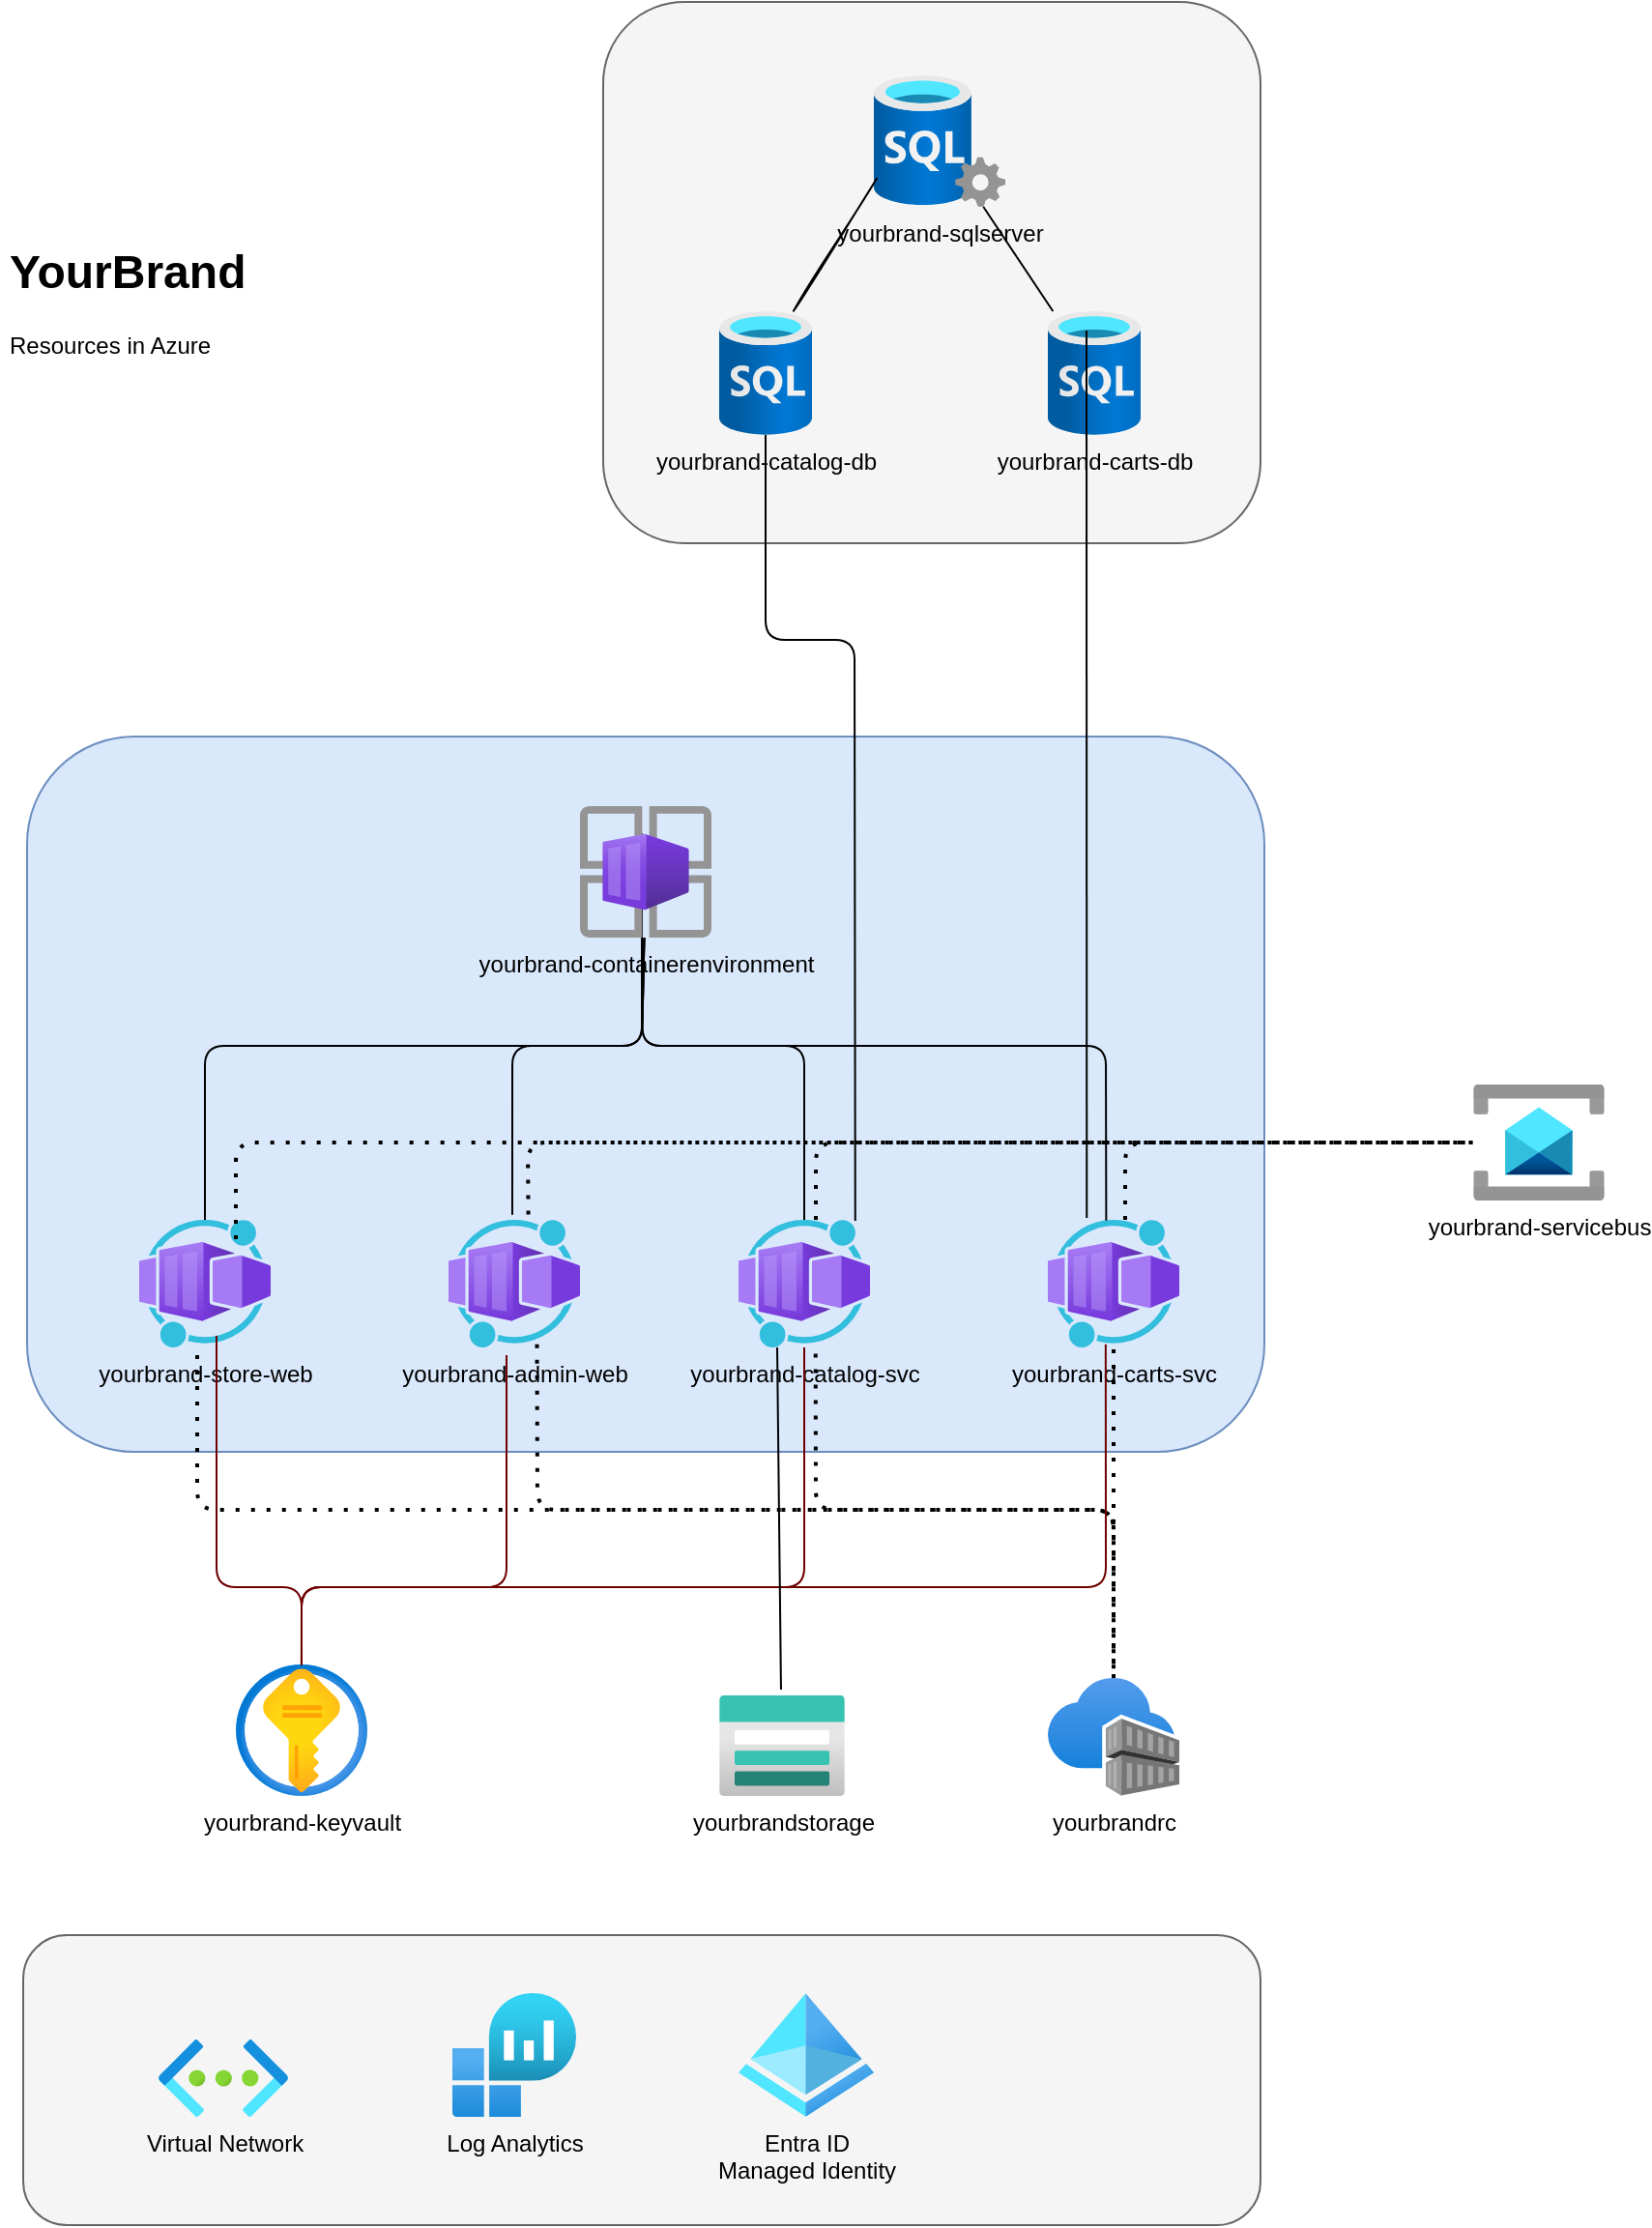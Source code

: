 <mxfile>
    <diagram id="WI9T0HZ2pTsCkuznbFz-" name="Page-1">
        <mxGraphModel dx="953" dy="1688" grid="1" gridSize="10" guides="1" tooltips="1" connect="1" arrows="1" fold="1" page="1" pageScale="1" pageWidth="1169" pageHeight="827" math="0" shadow="0">
            <root>
                <mxCell id="0"/>
                <mxCell id="1" parent="0"/>
                <mxCell id="i70l2Re3s1WAu30ik2ya-35" value="" style="rounded=1;whiteSpace=wrap;html=1;labelBackgroundColor=none;fillColor=#f5f5f5;strokeColor=#666666;fontColor=#333333;" parent="1" vertex="1">
                    <mxGeometry x="320" y="990" width="640" height="150" as="geometry"/>
                </mxCell>
                <mxCell id="i70l2Re3s1WAu30ik2ya-33" value="" style="rounded=1;whiteSpace=wrap;html=1;labelBackgroundColor=none;fillColor=#f5f5f5;strokeColor=#666666;fontColor=#333333;" parent="1" vertex="1">
                    <mxGeometry x="620" y="-10" width="340" height="280" as="geometry"/>
                </mxCell>
                <mxCell id="i70l2Re3s1WAu30ik2ya-32" value="" style="rounded=1;whiteSpace=wrap;html=1;labelBackgroundColor=none;fillColor=#dae8fc;strokeColor=#6c8ebf;" parent="1" vertex="1">
                    <mxGeometry x="322" y="370" width="640" height="370" as="geometry"/>
                </mxCell>
                <mxCell id="_eD--tQv2EBPczZDE6vB-1" value="yourbrandrc" style="image;aspect=fixed;html=1;points=[];align=center;fontSize=12;image=img/lib/azure2/containers/Container_Registries.svg;hachureGap=4;fontFamily=Helvetica;labelBackgroundColor=none;" parent="1" vertex="1">
                    <mxGeometry x="850" y="857" width="68" height="61" as="geometry"/>
                </mxCell>
                <mxCell id="_eD--tQv2EBPczZDE6vB-2" value="yourbrand-sqlserver" style="image;aspect=fixed;html=1;points=[];align=center;fontSize=12;image=img/lib/azure2/databases/SQL_Server.svg;hachureGap=4;fontFamily=Helvetica;labelBorderColor=none;labelPosition=center;verticalLabelPosition=bottom;verticalAlign=top;labelBackgroundColor=none;" parent="1" vertex="1">
                    <mxGeometry x="760" y="28" width="68" height="68" as="geometry"/>
                </mxCell>
                <mxCell id="_eD--tQv2EBPczZDE6vB-5" value="yourbrand-catalog-db" style="image;aspect=fixed;html=1;points=[];align=center;fontSize=12;image=img/lib/azure2/databases/SQL_Database.svg;hachureGap=4;fontFamily=Helvetica;labelBackgroundColor=none;" parent="1" vertex="1">
                    <mxGeometry x="680" y="150" width="48" height="64" as="geometry"/>
                </mxCell>
                <mxCell id="_eD--tQv2EBPczZDE6vB-6" value="yourbrand-carts-db" style="image;aspect=fixed;html=1;points=[];align=center;fontSize=12;image=img/lib/azure2/databases/SQL_Database.svg;hachureGap=4;fontFamily=Helvetica;labelBackgroundColor=none;" parent="1" vertex="1">
                    <mxGeometry x="850" y="150" width="48" height="64" as="geometry"/>
                </mxCell>
                <mxCell id="_eD--tQv2EBPczZDE6vB-7" value="yourbrand-keyvault" style="image;aspect=fixed;html=1;points=[];align=center;fontSize=12;image=img/lib/azure2/security/Key_Vaults.svg;hachureGap=4;fontFamily=Helvetica;labelBackgroundColor=none;" parent="1" vertex="1">
                    <mxGeometry x="430" y="850" width="68" height="68" as="geometry"/>
                </mxCell>
                <mxCell id="_eD--tQv2EBPczZDE6vB-9" value="yourbrand-catalog-svc" style="image;aspect=fixed;html=1;points=[];align=center;fontSize=12;image=img/lib/azure2/other/Worker_Container_App.svg;hachureGap=4;fontFamily=Helvetica;labelBackgroundColor=none;fontColor=default;" parent="1" vertex="1">
                    <mxGeometry x="690" y="620" width="68" height="66" as="geometry"/>
                </mxCell>
                <mxCell id="_eD--tQv2EBPczZDE6vB-10" value="yourbrand-carts-svc" style="image;aspect=fixed;html=1;points=[];align=center;fontSize=12;image=img/lib/azure2/other/Worker_Container_App.svg;hachureGap=4;fontFamily=Helvetica;labelBackgroundColor=none;fontColor=default;" parent="1" vertex="1">
                    <mxGeometry x="850" y="620" width="68" height="66" as="geometry"/>
                </mxCell>
                <mxCell id="_eD--tQv2EBPczZDE6vB-11" value="yourbrand-store-web" style="image;aspect=fixed;html=1;points=[];align=center;fontSize=12;image=img/lib/azure2/other/Worker_Container_App.svg;hachureGap=4;fontFamily=Helvetica;labelBackgroundColor=none;fontColor=default;" parent="1" vertex="1">
                    <mxGeometry x="380" y="620" width="68" height="66" as="geometry"/>
                </mxCell>
                <mxCell id="_eD--tQv2EBPczZDE6vB-12" value="yourbrand-admin-web" style="image;aspect=fixed;html=1;points=[];align=center;fontSize=12;image=img/lib/azure2/other/Worker_Container_App.svg;hachureGap=4;fontFamily=Helvetica;labelBackgroundColor=none;fontColor=default;" parent="1" vertex="1">
                    <mxGeometry x="540" y="620" width="68" height="66" as="geometry"/>
                </mxCell>
                <mxCell id="_eD--tQv2EBPczZDE6vB-13" value="" style="endArrow=none;html=1;hachureGap=4;fontFamily=Helvetica;fontSize=16;rounded=1;endFill=0;startArrow=none;fontColor=default;" parent="1" source="_eD--tQv2EBPczZDE6vB-11" edge="1">
                    <mxGeometry width="50" height="50" relative="1" as="geometry">
                        <mxPoint x="684.65" y="600.6" as="sourcePoint"/>
                        <mxPoint x="640" y="420" as="targetPoint"/>
                        <Array as="points">
                            <mxPoint x="414" y="580"/>
                            <mxPoint x="414" y="530"/>
                            <mxPoint x="640" y="530"/>
                        </Array>
                    </mxGeometry>
                </mxCell>
                <mxCell id="_eD--tQv2EBPczZDE6vB-14" value="" style="endArrow=none;html=1;hachureGap=4;fontFamily=Helvetica;fontSize=16;exitX=0.485;exitY=-0.039;exitDx=0;exitDy=0;exitPerimeter=0;rounded=1;endFill=0;fontColor=default;" parent="1" source="_eD--tQv2EBPczZDE6vB-12" target="_eD--tQv2EBPczZDE6vB-8" edge="1">
                    <mxGeometry width="50" height="50" relative="1" as="geometry">
                        <mxPoint x="640" y="630" as="sourcePoint"/>
                        <mxPoint x="640" y="310" as="targetPoint"/>
                        <Array as="points">
                            <mxPoint x="573" y="530"/>
                            <mxPoint x="640" y="530"/>
                        </Array>
                    </mxGeometry>
                </mxCell>
                <mxCell id="_eD--tQv2EBPczZDE6vB-18" value="" style="endArrow=none;html=1;rounded=0;hachureGap=4;fontFamily=Architects Daughter;fontSource=https%3A%2F%2Ffonts.googleapis.com%2Fcss%3Ffamily%3DArchitects%2BDaughter;fontSize=16;endFill=0;" parent="1" source="_eD--tQv2EBPczZDE6vB-6" target="_eD--tQv2EBPczZDE6vB-2" edge="1">
                    <mxGeometry width="50" height="50" relative="1" as="geometry">
                        <mxPoint x="980" y="250" as="sourcePoint"/>
                        <mxPoint x="1030" y="200" as="targetPoint"/>
                    </mxGeometry>
                </mxCell>
                <mxCell id="2" value="Entra ID&lt;br&gt;Managed Identity" style="aspect=fixed;html=1;points=[];align=center;image;fontSize=12;image=img/lib/azure2/identity/Azure_Active_Directory.svg;labelBackgroundColor=none;fontColor=default;" parent="1" vertex="1">
                    <mxGeometry x="690" y="1020" width="70" height="64" as="geometry"/>
                </mxCell>
                <mxCell id="3" value="" style="endArrow=none;html=1;rounded=0;sketch=1;hachureGap=4;jiggle=2;curveFitting=1;fontFamily=Architects Daughter;fontSource=https%3A%2F%2Ffonts.googleapis.com%2Fcss%3Ffamily%3DArchitects%2BDaughter;fontSize=16;entryX=0.022;entryY=0.785;entryDx=0;entryDy=0;entryPerimeter=0;exitX=0.801;exitY=-0.002;exitDx=0;exitDy=0;exitPerimeter=0;endFill=0;" parent="1" source="_eD--tQv2EBPczZDE6vB-5" target="_eD--tQv2EBPczZDE6vB-2" edge="1">
                    <mxGeometry width="50" height="50" relative="1" as="geometry">
                        <mxPoint x="734.842" y="200" as="sourcePoint"/>
                        <mxPoint x="799.992" y="99.972" as="targetPoint"/>
                    </mxGeometry>
                </mxCell>
                <mxCell id="5" value="yourbrand-servicebus" style="aspect=fixed;html=1;points=[];align=center;image;fontSize=12;image=img/lib/azure2/integration/Service_Bus.svg;labelBackgroundColor=none;" parent="1" vertex="1">
                    <mxGeometry x="1070" y="550" width="68" height="60" as="geometry"/>
                </mxCell>
                <mxCell id="7" value="Virtual Network" style="aspect=fixed;html=1;points=[];align=center;image;fontSize=12;image=img/lib/azure2/networking/Virtual_Networks.svg;labelBackgroundColor=none;fontColor=default;" parent="1" vertex="1">
                    <mxGeometry x="390" y="1044" width="67" height="40" as="geometry"/>
                </mxCell>
                <mxCell id="8" value="" style="endArrow=none;dashed=1;html=1;dashPattern=1 3;strokeWidth=2;exitX=0.735;exitY=0.152;exitDx=0;exitDy=0;exitPerimeter=0;" parent="1" source="_eD--tQv2EBPczZDE6vB-11" target="5" edge="1">
                    <mxGeometry width="50" height="50" relative="1" as="geometry">
                        <mxPoint x="890" y="520" as="sourcePoint"/>
                        <mxPoint x="1020" y="440" as="targetPoint"/>
                        <Array as="points">
                            <mxPoint x="430" y="580"/>
                        </Array>
                    </mxGeometry>
                </mxCell>
                <mxCell id="9" value="" style="endArrow=none;dashed=1;html=1;dashPattern=1 3;strokeWidth=2;exitX=0.607;exitY=-0.042;exitDx=0;exitDy=0;exitPerimeter=0;" parent="1" source="_eD--tQv2EBPczZDE6vB-12" target="5" edge="1">
                    <mxGeometry width="50" height="50" relative="1" as="geometry">
                        <mxPoint x="830" y="560" as="sourcePoint"/>
                        <mxPoint x="880" y="510" as="targetPoint"/>
                        <Array as="points">
                            <mxPoint x="581" y="580"/>
                        </Array>
                    </mxGeometry>
                </mxCell>
                <mxCell id="10" value="" style="endArrow=none;dashed=1;html=1;dashPattern=1 3;strokeWidth=2;" parent="1" target="5" edge="1">
                    <mxGeometry width="50" height="50" relative="1" as="geometry">
                        <mxPoint x="730" y="620" as="sourcePoint"/>
                        <mxPoint x="1020" y="580" as="targetPoint"/>
                        <Array as="points">
                            <mxPoint x="730" y="580"/>
                        </Array>
                    </mxGeometry>
                </mxCell>
                <mxCell id="11" value="" style="endArrow=none;dashed=1;html=1;dashPattern=1 3;strokeWidth=2;" parent="1" target="5" edge="1">
                    <mxGeometry width="50" height="50" relative="1" as="geometry">
                        <mxPoint x="890" y="620" as="sourcePoint"/>
                        <mxPoint x="1060" y="590" as="targetPoint"/>
                        <Array as="points">
                            <mxPoint x="890" y="580"/>
                        </Array>
                    </mxGeometry>
                </mxCell>
                <mxCell id="17" value="" style="endArrow=none;html=1;exitX=0.888;exitY=0.008;exitDx=0;exitDy=0;exitPerimeter=0;" parent="1" source="_eD--tQv2EBPczZDE6vB-9" target="_eD--tQv2EBPczZDE6vB-5" edge="1">
                    <mxGeometry width="50" height="50" relative="1" as="geometry">
                        <mxPoint x="860" y="540" as="sourcePoint"/>
                        <mxPoint x="280" y="490" as="targetPoint"/>
                        <Array as="points">
                            <mxPoint x="750" y="320"/>
                            <mxPoint x="704" y="320"/>
                        </Array>
                    </mxGeometry>
                </mxCell>
                <mxCell id="i70l2Re3s1WAu30ik2ya-19" value="" style="endArrow=none;dashed=1;html=1;dashPattern=1 3;strokeWidth=2;rounded=1;" parent="1" target="_eD--tQv2EBPczZDE6vB-1" edge="1">
                    <mxGeometry width="50" height="50" relative="1" as="geometry">
                        <mxPoint x="410" y="690" as="sourcePoint"/>
                        <mxPoint x="660" y="770" as="targetPoint"/>
                        <Array as="points">
                            <mxPoint x="410" y="770"/>
                            <mxPoint x="884" y="770"/>
                        </Array>
                    </mxGeometry>
                </mxCell>
                <mxCell id="i70l2Re3s1WAu30ik2ya-20" value="" style="endArrow=none;dashed=1;html=1;dashPattern=1 3;strokeWidth=2;rounded=1;exitX=0.673;exitY=0.975;exitDx=0;exitDy=0;exitPerimeter=0;" parent="1" source="_eD--tQv2EBPczZDE6vB-12" target="_eD--tQv2EBPczZDE6vB-1" edge="1">
                    <mxGeometry width="50" height="50" relative="1" as="geometry">
                        <mxPoint x="610" y="820" as="sourcePoint"/>
                        <mxPoint x="870" y="860" as="targetPoint"/>
                        <Array as="points">
                            <mxPoint x="586" y="770"/>
                            <mxPoint x="884" y="770"/>
                        </Array>
                    </mxGeometry>
                </mxCell>
                <mxCell id="i70l2Re3s1WAu30ik2ya-21" value="" style="endArrow=none;dashed=1;html=1;dashPattern=1 3;strokeWidth=2;rounded=1;entryX=0.586;entryY=0.99;entryDx=0;entryDy=0;entryPerimeter=0;" parent="1" source="_eD--tQv2EBPczZDE6vB-1" target="_eD--tQv2EBPczZDE6vB-9" edge="1">
                    <mxGeometry width="50" height="50" relative="1" as="geometry">
                        <mxPoint x="870" y="860" as="sourcePoint"/>
                        <mxPoint x="660" y="770" as="targetPoint"/>
                        <Array as="points">
                            <mxPoint x="884" y="770"/>
                            <mxPoint x="730" y="770"/>
                        </Array>
                    </mxGeometry>
                </mxCell>
                <mxCell id="i70l2Re3s1WAu30ik2ya-22" value="" style="endArrow=none;dashed=1;html=1;dashPattern=1 3;strokeWidth=2;rounded=1;" parent="1" source="_eD--tQv2EBPczZDE6vB-1" target="_eD--tQv2EBPczZDE6vB-10" edge="1">
                    <mxGeometry width="50" height="50" relative="1" as="geometry">
                        <mxPoint x="610" y="820" as="sourcePoint"/>
                        <mxPoint x="660" y="770" as="targetPoint"/>
                    </mxGeometry>
                </mxCell>
                <mxCell id="i70l2Re3s1WAu30ik2ya-26" value="" style="endArrow=none;html=1;rounded=1;entryX=0.499;entryY=0.008;entryDx=0;entryDy=0;entryPerimeter=0;fillColor=#a20025;strokeColor=#6F0000;" parent="1" target="_eD--tQv2EBPczZDE6vB-7" edge="1">
                    <mxGeometry width="50" height="50" relative="1" as="geometry">
                        <mxPoint x="420" y="680" as="sourcePoint"/>
                        <mxPoint x="790" y="780" as="targetPoint"/>
                        <Array as="points">
                            <mxPoint x="420" y="810"/>
                            <mxPoint x="464" y="810"/>
                        </Array>
                    </mxGeometry>
                </mxCell>
                <mxCell id="i70l2Re3s1WAu30ik2ya-27" value="" style="endArrow=none;html=1;rounded=1;fillColor=#a20025;strokeColor=#6F0000;" parent="1" target="_eD--tQv2EBPczZDE6vB-7" edge="1">
                    <mxGeometry width="50" height="50" relative="1" as="geometry">
                        <mxPoint x="570" y="690" as="sourcePoint"/>
                        <mxPoint x="798.932" y="795.544" as="targetPoint"/>
                        <Array as="points">
                            <mxPoint x="570" y="810"/>
                            <mxPoint x="464" y="810"/>
                        </Array>
                    </mxGeometry>
                </mxCell>
                <mxCell id="i70l2Re3s1WAu30ik2ya-28" value="" style="endArrow=none;html=1;rounded=1;fillColor=#a20025;strokeColor=#6F0000;" parent="1" source="_eD--tQv2EBPczZDE6vB-9" target="_eD--tQv2EBPczZDE6vB-7" edge="1">
                    <mxGeometry width="50" height="50" relative="1" as="geometry">
                        <mxPoint x="580" y="660" as="sourcePoint"/>
                        <mxPoint x="660" y="840" as="targetPoint"/>
                        <Array as="points">
                            <mxPoint x="724" y="810"/>
                            <mxPoint x="464" y="810"/>
                        </Array>
                    </mxGeometry>
                </mxCell>
                <mxCell id="i70l2Re3s1WAu30ik2ya-30" value="&lt;h1&gt;YourBrand&lt;/h1&gt;&lt;p&gt;Resources in Azure&lt;/p&gt;" style="text;html=1;strokeColor=none;fillColor=none;spacing=5;spacingTop=-20;whiteSpace=wrap;overflow=hidden;rounded=0;" parent="1" vertex="1">
                    <mxGeometry x="308" y="110" width="190" height="120" as="geometry"/>
                </mxCell>
                <mxCell id="i70l2Re3s1WAu30ik2ya-31" value="Log Analytics" style="aspect=fixed;html=1;points=[];align=center;image;fontSize=12;image=img/lib/azure2/management_governance/Log_Analytics_Workspaces.svg;labelBackgroundColor=none;fontColor=default;" parent="1" vertex="1">
                    <mxGeometry x="542" y="1020" width="64" height="64" as="geometry"/>
                </mxCell>
                <mxCell id="i70l2Re3s1WAu30ik2ya-38" value="" style="endArrow=none;html=1;hachureGap=4;fontFamily=Helvetica;fontSize=16;rounded=1;exitX=0.444;exitY=0.006;exitDx=0;exitDy=0;exitPerimeter=0;endFill=0;fontColor=default;" parent="1" source="_eD--tQv2EBPczZDE6vB-10" target="_eD--tQv2EBPczZDE6vB-8" edge="1">
                    <mxGeometry width="50" height="50" relative="1" as="geometry">
                        <mxPoint x="880.192" y="620.396" as="sourcePoint"/>
                        <mxPoint x="640" y="320" as="targetPoint"/>
                        <Array as="points">
                            <mxPoint x="880" y="530"/>
                            <mxPoint x="640" y="530"/>
                        </Array>
                    </mxGeometry>
                </mxCell>
                <mxCell id="i70l2Re3s1WAu30ik2ya-39" value="" style="endArrow=none;html=1;hachureGap=4;fontFamily=Helvetica;fontSize=16;rounded=1;endFill=0;fontColor=default;" parent="1" source="_eD--tQv2EBPczZDE6vB-9" target="_eD--tQv2EBPczZDE6vB-8" edge="1">
                    <mxGeometry width="50" height="50" relative="1" as="geometry">
                        <mxPoint x="724" y="620" as="sourcePoint"/>
                        <mxPoint x="640" y="310" as="targetPoint"/>
                        <Array as="points">
                            <mxPoint x="724" y="530"/>
                            <mxPoint x="640" y="530"/>
                        </Array>
                    </mxGeometry>
                </mxCell>
                <mxCell id="_eD--tQv2EBPczZDE6vB-8" value="yourbrand-containerenvironment" style="image;aspect=fixed;html=1;points=[];align=center;fontSize=12;image=img/lib/azure2/other/Container_App_Environments.svg;hachureGap=4;fontFamily=Helvetica;labelBackgroundColor=none;fontColor=default;" parent="1" vertex="1">
                    <mxGeometry x="608" y="406" width="68" height="68" as="geometry"/>
                </mxCell>
                <mxCell id="i70l2Re3s1WAu30ik2ya-42" value="" style="endArrow=none;html=1;rounded=1;exitX=0.44;exitY=0.976;exitDx=0;exitDy=0;exitPerimeter=0;fillColor=#a20025;strokeColor=#6F0000;" parent="1" source="_eD--tQv2EBPczZDE6vB-10" target="_eD--tQv2EBPczZDE6vB-7" edge="1">
                    <mxGeometry width="50" height="50" relative="1" as="geometry">
                        <mxPoint x="734.0" y="696.0" as="sourcePoint"/>
                        <mxPoint x="476.788" y="860.68" as="targetPoint"/>
                        <Array as="points">
                            <mxPoint x="880" y="810"/>
                            <mxPoint x="464" y="810"/>
                        </Array>
                    </mxGeometry>
                </mxCell>
                <mxCell id="6cX1WpgOBLvyF5GEZwpW-18" value="" style="endArrow=none;html=1;rounded=0;entryX=0.118;entryY=0.996;entryDx=0;entryDy=0;entryPerimeter=0;exitX=0.492;exitY=-0.058;exitDx=0;exitDy=0;exitPerimeter=0;" parent="1" source="19" edge="1">
                    <mxGeometry width="50" height="50" relative="1" as="geometry">
                        <mxPoint x="711.504" y="867.248" as="sourcePoint"/>
                        <mxPoint x="710.004" y="685.996" as="targetPoint"/>
                    </mxGeometry>
                </mxCell>
                <mxCell id="6cX1WpgOBLvyF5GEZwpW-20" value="" style="endArrow=none;html=1;rounded=0;exitX=0.296;exitY=-0.015;exitDx=0;exitDy=0;exitPerimeter=0;" parent="1" source="_eD--tQv2EBPczZDE6vB-10" edge="1">
                    <mxGeometry width="50" height="50" relative="1" as="geometry">
                        <mxPoint x="770" y="470" as="sourcePoint"/>
                        <mxPoint x="870" y="160" as="targetPoint"/>
                    </mxGeometry>
                </mxCell>
                <mxCell id="19" value="yourbrandstorage" style="aspect=fixed;html=1;points=[];align=center;image;fontSize=12;image=img/lib/azure2/storage/Storage_Accounts.svg;" vertex="1" parent="1">
                    <mxGeometry x="680" y="866" width="65" height="52" as="geometry"/>
                </mxCell>
            </root>
        </mxGraphModel>
    </diagram>
</mxfile>